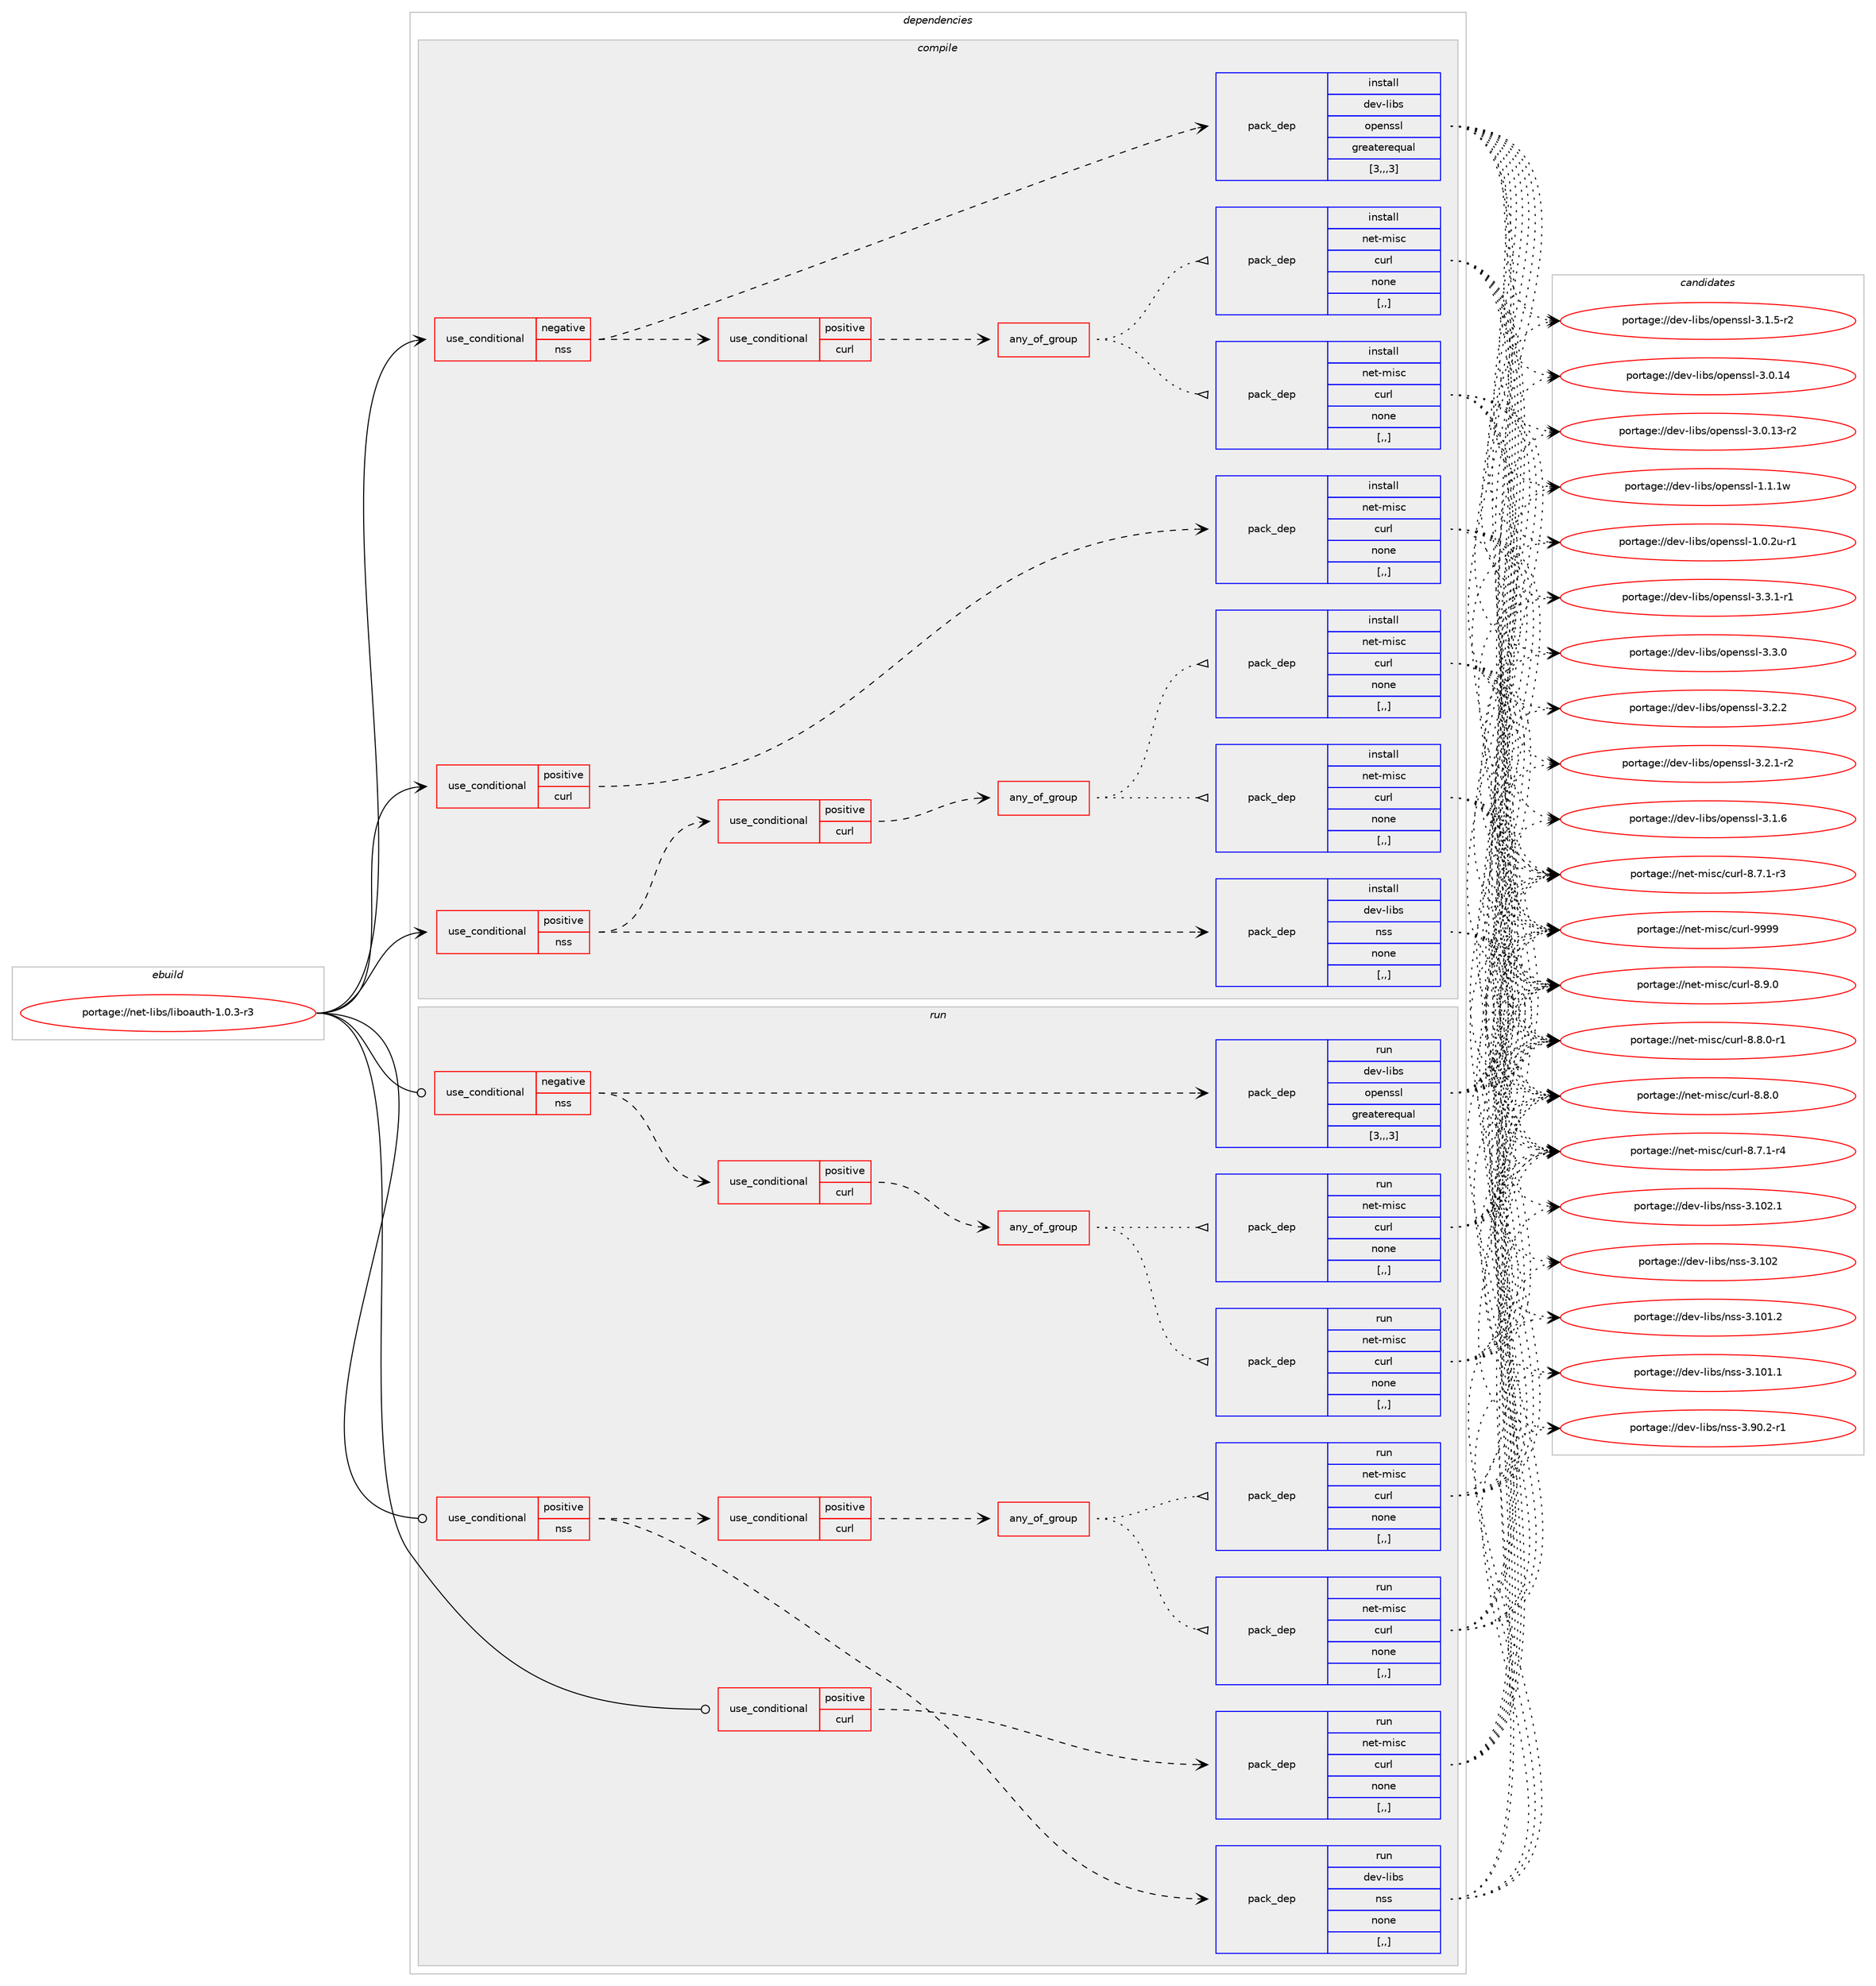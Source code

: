 digraph prolog {

# *************
# Graph options
# *************

newrank=true;
concentrate=true;
compound=true;
graph [rankdir=LR,fontname=Helvetica,fontsize=10,ranksep=1.5];#, ranksep=2.5, nodesep=0.2];
edge  [arrowhead=vee];
node  [fontname=Helvetica,fontsize=10];

# **********
# The ebuild
# **********

subgraph cluster_leftcol {
color=gray;
label=<<i>ebuild</i>>;
id [label="portage://net-libs/liboauth-1.0.3-r3", color=red, width=4, href="../net-libs/liboauth-1.0.3-r3.svg"];
}

# ****************
# The dependencies
# ****************

subgraph cluster_midcol {
color=gray;
label=<<i>dependencies</i>>;
subgraph cluster_compile {
fillcolor="#eeeeee";
style=filled;
label=<<i>compile</i>>;
subgraph cond93693 {
dependency359549 [label=<<TABLE BORDER="0" CELLBORDER="1" CELLSPACING="0" CELLPADDING="4"><TR><TD ROWSPAN="3" CELLPADDING="10">use_conditional</TD></TR><TR><TD>negative</TD></TR><TR><TD>nss</TD></TR></TABLE>>, shape=none, color=red];
subgraph pack263206 {
dependency359550 [label=<<TABLE BORDER="0" CELLBORDER="1" CELLSPACING="0" CELLPADDING="4" WIDTH="220"><TR><TD ROWSPAN="6" CELLPADDING="30">pack_dep</TD></TR><TR><TD WIDTH="110">install</TD></TR><TR><TD>dev-libs</TD></TR><TR><TD>openssl</TD></TR><TR><TD>greaterequal</TD></TR><TR><TD>[3,,,3]</TD></TR></TABLE>>, shape=none, color=blue];
}
dependency359549:e -> dependency359550:w [weight=20,style="dashed",arrowhead="vee"];
subgraph cond93694 {
dependency359551 [label=<<TABLE BORDER="0" CELLBORDER="1" CELLSPACING="0" CELLPADDING="4"><TR><TD ROWSPAN="3" CELLPADDING="10">use_conditional</TD></TR><TR><TD>positive</TD></TR><TR><TD>curl</TD></TR></TABLE>>, shape=none, color=red];
subgraph any2461 {
dependency359552 [label=<<TABLE BORDER="0" CELLBORDER="1" CELLSPACING="0" CELLPADDING="4"><TR><TD CELLPADDING="10">any_of_group</TD></TR></TABLE>>, shape=none, color=red];subgraph pack263207 {
dependency359553 [label=<<TABLE BORDER="0" CELLBORDER="1" CELLSPACING="0" CELLPADDING="4" WIDTH="220"><TR><TD ROWSPAN="6" CELLPADDING="30">pack_dep</TD></TR><TR><TD WIDTH="110">install</TD></TR><TR><TD>net-misc</TD></TR><TR><TD>curl</TD></TR><TR><TD>none</TD></TR><TR><TD>[,,]</TD></TR></TABLE>>, shape=none, color=blue];
}
dependency359552:e -> dependency359553:w [weight=20,style="dotted",arrowhead="oinv"];
subgraph pack263208 {
dependency359554 [label=<<TABLE BORDER="0" CELLBORDER="1" CELLSPACING="0" CELLPADDING="4" WIDTH="220"><TR><TD ROWSPAN="6" CELLPADDING="30">pack_dep</TD></TR><TR><TD WIDTH="110">install</TD></TR><TR><TD>net-misc</TD></TR><TR><TD>curl</TD></TR><TR><TD>none</TD></TR><TR><TD>[,,]</TD></TR></TABLE>>, shape=none, color=blue];
}
dependency359552:e -> dependency359554:w [weight=20,style="dotted",arrowhead="oinv"];
}
dependency359551:e -> dependency359552:w [weight=20,style="dashed",arrowhead="vee"];
}
dependency359549:e -> dependency359551:w [weight=20,style="dashed",arrowhead="vee"];
}
id:e -> dependency359549:w [weight=20,style="solid",arrowhead="vee"];
subgraph cond93695 {
dependency359555 [label=<<TABLE BORDER="0" CELLBORDER="1" CELLSPACING="0" CELLPADDING="4"><TR><TD ROWSPAN="3" CELLPADDING="10">use_conditional</TD></TR><TR><TD>positive</TD></TR><TR><TD>curl</TD></TR></TABLE>>, shape=none, color=red];
subgraph pack263209 {
dependency359556 [label=<<TABLE BORDER="0" CELLBORDER="1" CELLSPACING="0" CELLPADDING="4" WIDTH="220"><TR><TD ROWSPAN="6" CELLPADDING="30">pack_dep</TD></TR><TR><TD WIDTH="110">install</TD></TR><TR><TD>net-misc</TD></TR><TR><TD>curl</TD></TR><TR><TD>none</TD></TR><TR><TD>[,,]</TD></TR></TABLE>>, shape=none, color=blue];
}
dependency359555:e -> dependency359556:w [weight=20,style="dashed",arrowhead="vee"];
}
id:e -> dependency359555:w [weight=20,style="solid",arrowhead="vee"];
subgraph cond93696 {
dependency359557 [label=<<TABLE BORDER="0" CELLBORDER="1" CELLSPACING="0" CELLPADDING="4"><TR><TD ROWSPAN="3" CELLPADDING="10">use_conditional</TD></TR><TR><TD>positive</TD></TR><TR><TD>nss</TD></TR></TABLE>>, shape=none, color=red];
subgraph pack263210 {
dependency359558 [label=<<TABLE BORDER="0" CELLBORDER="1" CELLSPACING="0" CELLPADDING="4" WIDTH="220"><TR><TD ROWSPAN="6" CELLPADDING="30">pack_dep</TD></TR><TR><TD WIDTH="110">install</TD></TR><TR><TD>dev-libs</TD></TR><TR><TD>nss</TD></TR><TR><TD>none</TD></TR><TR><TD>[,,]</TD></TR></TABLE>>, shape=none, color=blue];
}
dependency359557:e -> dependency359558:w [weight=20,style="dashed",arrowhead="vee"];
subgraph cond93697 {
dependency359559 [label=<<TABLE BORDER="0" CELLBORDER="1" CELLSPACING="0" CELLPADDING="4"><TR><TD ROWSPAN="3" CELLPADDING="10">use_conditional</TD></TR><TR><TD>positive</TD></TR><TR><TD>curl</TD></TR></TABLE>>, shape=none, color=red];
subgraph any2462 {
dependency359560 [label=<<TABLE BORDER="0" CELLBORDER="1" CELLSPACING="0" CELLPADDING="4"><TR><TD CELLPADDING="10">any_of_group</TD></TR></TABLE>>, shape=none, color=red];subgraph pack263211 {
dependency359561 [label=<<TABLE BORDER="0" CELLBORDER="1" CELLSPACING="0" CELLPADDING="4" WIDTH="220"><TR><TD ROWSPAN="6" CELLPADDING="30">pack_dep</TD></TR><TR><TD WIDTH="110">install</TD></TR><TR><TD>net-misc</TD></TR><TR><TD>curl</TD></TR><TR><TD>none</TD></TR><TR><TD>[,,]</TD></TR></TABLE>>, shape=none, color=blue];
}
dependency359560:e -> dependency359561:w [weight=20,style="dotted",arrowhead="oinv"];
subgraph pack263212 {
dependency359562 [label=<<TABLE BORDER="0" CELLBORDER="1" CELLSPACING="0" CELLPADDING="4" WIDTH="220"><TR><TD ROWSPAN="6" CELLPADDING="30">pack_dep</TD></TR><TR><TD WIDTH="110">install</TD></TR><TR><TD>net-misc</TD></TR><TR><TD>curl</TD></TR><TR><TD>none</TD></TR><TR><TD>[,,]</TD></TR></TABLE>>, shape=none, color=blue];
}
dependency359560:e -> dependency359562:w [weight=20,style="dotted",arrowhead="oinv"];
}
dependency359559:e -> dependency359560:w [weight=20,style="dashed",arrowhead="vee"];
}
dependency359557:e -> dependency359559:w [weight=20,style="dashed",arrowhead="vee"];
}
id:e -> dependency359557:w [weight=20,style="solid",arrowhead="vee"];
}
subgraph cluster_compileandrun {
fillcolor="#eeeeee";
style=filled;
label=<<i>compile and run</i>>;
}
subgraph cluster_run {
fillcolor="#eeeeee";
style=filled;
label=<<i>run</i>>;
subgraph cond93698 {
dependency359563 [label=<<TABLE BORDER="0" CELLBORDER="1" CELLSPACING="0" CELLPADDING="4"><TR><TD ROWSPAN="3" CELLPADDING="10">use_conditional</TD></TR><TR><TD>negative</TD></TR><TR><TD>nss</TD></TR></TABLE>>, shape=none, color=red];
subgraph pack263213 {
dependency359564 [label=<<TABLE BORDER="0" CELLBORDER="1" CELLSPACING="0" CELLPADDING="4" WIDTH="220"><TR><TD ROWSPAN="6" CELLPADDING="30">pack_dep</TD></TR><TR><TD WIDTH="110">run</TD></TR><TR><TD>dev-libs</TD></TR><TR><TD>openssl</TD></TR><TR><TD>greaterequal</TD></TR><TR><TD>[3,,,3]</TD></TR></TABLE>>, shape=none, color=blue];
}
dependency359563:e -> dependency359564:w [weight=20,style="dashed",arrowhead="vee"];
subgraph cond93699 {
dependency359565 [label=<<TABLE BORDER="0" CELLBORDER="1" CELLSPACING="0" CELLPADDING="4"><TR><TD ROWSPAN="3" CELLPADDING="10">use_conditional</TD></TR><TR><TD>positive</TD></TR><TR><TD>curl</TD></TR></TABLE>>, shape=none, color=red];
subgraph any2463 {
dependency359566 [label=<<TABLE BORDER="0" CELLBORDER="1" CELLSPACING="0" CELLPADDING="4"><TR><TD CELLPADDING="10">any_of_group</TD></TR></TABLE>>, shape=none, color=red];subgraph pack263214 {
dependency359567 [label=<<TABLE BORDER="0" CELLBORDER="1" CELLSPACING="0" CELLPADDING="4" WIDTH="220"><TR><TD ROWSPAN="6" CELLPADDING="30">pack_dep</TD></TR><TR><TD WIDTH="110">run</TD></TR><TR><TD>net-misc</TD></TR><TR><TD>curl</TD></TR><TR><TD>none</TD></TR><TR><TD>[,,]</TD></TR></TABLE>>, shape=none, color=blue];
}
dependency359566:e -> dependency359567:w [weight=20,style="dotted",arrowhead="oinv"];
subgraph pack263215 {
dependency359568 [label=<<TABLE BORDER="0" CELLBORDER="1" CELLSPACING="0" CELLPADDING="4" WIDTH="220"><TR><TD ROWSPAN="6" CELLPADDING="30">pack_dep</TD></TR><TR><TD WIDTH="110">run</TD></TR><TR><TD>net-misc</TD></TR><TR><TD>curl</TD></TR><TR><TD>none</TD></TR><TR><TD>[,,]</TD></TR></TABLE>>, shape=none, color=blue];
}
dependency359566:e -> dependency359568:w [weight=20,style="dotted",arrowhead="oinv"];
}
dependency359565:e -> dependency359566:w [weight=20,style="dashed",arrowhead="vee"];
}
dependency359563:e -> dependency359565:w [weight=20,style="dashed",arrowhead="vee"];
}
id:e -> dependency359563:w [weight=20,style="solid",arrowhead="odot"];
subgraph cond93700 {
dependency359569 [label=<<TABLE BORDER="0" CELLBORDER="1" CELLSPACING="0" CELLPADDING="4"><TR><TD ROWSPAN="3" CELLPADDING="10">use_conditional</TD></TR><TR><TD>positive</TD></TR><TR><TD>curl</TD></TR></TABLE>>, shape=none, color=red];
subgraph pack263216 {
dependency359570 [label=<<TABLE BORDER="0" CELLBORDER="1" CELLSPACING="0" CELLPADDING="4" WIDTH="220"><TR><TD ROWSPAN="6" CELLPADDING="30">pack_dep</TD></TR><TR><TD WIDTH="110">run</TD></TR><TR><TD>net-misc</TD></TR><TR><TD>curl</TD></TR><TR><TD>none</TD></TR><TR><TD>[,,]</TD></TR></TABLE>>, shape=none, color=blue];
}
dependency359569:e -> dependency359570:w [weight=20,style="dashed",arrowhead="vee"];
}
id:e -> dependency359569:w [weight=20,style="solid",arrowhead="odot"];
subgraph cond93701 {
dependency359571 [label=<<TABLE BORDER="0" CELLBORDER="1" CELLSPACING="0" CELLPADDING="4"><TR><TD ROWSPAN="3" CELLPADDING="10">use_conditional</TD></TR><TR><TD>positive</TD></TR><TR><TD>nss</TD></TR></TABLE>>, shape=none, color=red];
subgraph pack263217 {
dependency359572 [label=<<TABLE BORDER="0" CELLBORDER="1" CELLSPACING="0" CELLPADDING="4" WIDTH="220"><TR><TD ROWSPAN="6" CELLPADDING="30">pack_dep</TD></TR><TR><TD WIDTH="110">run</TD></TR><TR><TD>dev-libs</TD></TR><TR><TD>nss</TD></TR><TR><TD>none</TD></TR><TR><TD>[,,]</TD></TR></TABLE>>, shape=none, color=blue];
}
dependency359571:e -> dependency359572:w [weight=20,style="dashed",arrowhead="vee"];
subgraph cond93702 {
dependency359573 [label=<<TABLE BORDER="0" CELLBORDER="1" CELLSPACING="0" CELLPADDING="4"><TR><TD ROWSPAN="3" CELLPADDING="10">use_conditional</TD></TR><TR><TD>positive</TD></TR><TR><TD>curl</TD></TR></TABLE>>, shape=none, color=red];
subgraph any2464 {
dependency359574 [label=<<TABLE BORDER="0" CELLBORDER="1" CELLSPACING="0" CELLPADDING="4"><TR><TD CELLPADDING="10">any_of_group</TD></TR></TABLE>>, shape=none, color=red];subgraph pack263218 {
dependency359575 [label=<<TABLE BORDER="0" CELLBORDER="1" CELLSPACING="0" CELLPADDING="4" WIDTH="220"><TR><TD ROWSPAN="6" CELLPADDING="30">pack_dep</TD></TR><TR><TD WIDTH="110">run</TD></TR><TR><TD>net-misc</TD></TR><TR><TD>curl</TD></TR><TR><TD>none</TD></TR><TR><TD>[,,]</TD></TR></TABLE>>, shape=none, color=blue];
}
dependency359574:e -> dependency359575:w [weight=20,style="dotted",arrowhead="oinv"];
subgraph pack263219 {
dependency359576 [label=<<TABLE BORDER="0" CELLBORDER="1" CELLSPACING="0" CELLPADDING="4" WIDTH="220"><TR><TD ROWSPAN="6" CELLPADDING="30">pack_dep</TD></TR><TR><TD WIDTH="110">run</TD></TR><TR><TD>net-misc</TD></TR><TR><TD>curl</TD></TR><TR><TD>none</TD></TR><TR><TD>[,,]</TD></TR></TABLE>>, shape=none, color=blue];
}
dependency359574:e -> dependency359576:w [weight=20,style="dotted",arrowhead="oinv"];
}
dependency359573:e -> dependency359574:w [weight=20,style="dashed",arrowhead="vee"];
}
dependency359571:e -> dependency359573:w [weight=20,style="dashed",arrowhead="vee"];
}
id:e -> dependency359571:w [weight=20,style="solid",arrowhead="odot"];
}
}

# **************
# The candidates
# **************

subgraph cluster_choices {
rank=same;
color=gray;
label=<<i>candidates</i>>;

subgraph choice263206 {
color=black;
nodesep=1;
choice1001011184510810598115471111121011101151151084551465146494511449 [label="portage://dev-libs/openssl-3.3.1-r1", color=red, width=4,href="../dev-libs/openssl-3.3.1-r1.svg"];
choice100101118451081059811547111112101110115115108455146514648 [label="portage://dev-libs/openssl-3.3.0", color=red, width=4,href="../dev-libs/openssl-3.3.0.svg"];
choice100101118451081059811547111112101110115115108455146504650 [label="portage://dev-libs/openssl-3.2.2", color=red, width=4,href="../dev-libs/openssl-3.2.2.svg"];
choice1001011184510810598115471111121011101151151084551465046494511450 [label="portage://dev-libs/openssl-3.2.1-r2", color=red, width=4,href="../dev-libs/openssl-3.2.1-r2.svg"];
choice100101118451081059811547111112101110115115108455146494654 [label="portage://dev-libs/openssl-3.1.6", color=red, width=4,href="../dev-libs/openssl-3.1.6.svg"];
choice1001011184510810598115471111121011101151151084551464946534511450 [label="portage://dev-libs/openssl-3.1.5-r2", color=red, width=4,href="../dev-libs/openssl-3.1.5-r2.svg"];
choice10010111845108105981154711111210111011511510845514648464952 [label="portage://dev-libs/openssl-3.0.14", color=red, width=4,href="../dev-libs/openssl-3.0.14.svg"];
choice100101118451081059811547111112101110115115108455146484649514511450 [label="portage://dev-libs/openssl-3.0.13-r2", color=red, width=4,href="../dev-libs/openssl-3.0.13-r2.svg"];
choice100101118451081059811547111112101110115115108454946494649119 [label="portage://dev-libs/openssl-1.1.1w", color=red, width=4,href="../dev-libs/openssl-1.1.1w.svg"];
choice1001011184510810598115471111121011101151151084549464846501174511449 [label="portage://dev-libs/openssl-1.0.2u-r1", color=red, width=4,href="../dev-libs/openssl-1.0.2u-r1.svg"];
dependency359550:e -> choice1001011184510810598115471111121011101151151084551465146494511449:w [style=dotted,weight="100"];
dependency359550:e -> choice100101118451081059811547111112101110115115108455146514648:w [style=dotted,weight="100"];
dependency359550:e -> choice100101118451081059811547111112101110115115108455146504650:w [style=dotted,weight="100"];
dependency359550:e -> choice1001011184510810598115471111121011101151151084551465046494511450:w [style=dotted,weight="100"];
dependency359550:e -> choice100101118451081059811547111112101110115115108455146494654:w [style=dotted,weight="100"];
dependency359550:e -> choice1001011184510810598115471111121011101151151084551464946534511450:w [style=dotted,weight="100"];
dependency359550:e -> choice10010111845108105981154711111210111011511510845514648464952:w [style=dotted,weight="100"];
dependency359550:e -> choice100101118451081059811547111112101110115115108455146484649514511450:w [style=dotted,weight="100"];
dependency359550:e -> choice100101118451081059811547111112101110115115108454946494649119:w [style=dotted,weight="100"];
dependency359550:e -> choice1001011184510810598115471111121011101151151084549464846501174511449:w [style=dotted,weight="100"];
}
subgraph choice263207 {
color=black;
nodesep=1;
choice110101116451091051159947991171141084557575757 [label="portage://net-misc/curl-9999", color=red, width=4,href="../net-misc/curl-9999.svg"];
choice11010111645109105115994799117114108455646574648 [label="portage://net-misc/curl-8.9.0", color=red, width=4,href="../net-misc/curl-8.9.0.svg"];
choice110101116451091051159947991171141084556465646484511449 [label="portage://net-misc/curl-8.8.0-r1", color=red, width=4,href="../net-misc/curl-8.8.0-r1.svg"];
choice11010111645109105115994799117114108455646564648 [label="portage://net-misc/curl-8.8.0", color=red, width=4,href="../net-misc/curl-8.8.0.svg"];
choice110101116451091051159947991171141084556465546494511452 [label="portage://net-misc/curl-8.7.1-r4", color=red, width=4,href="../net-misc/curl-8.7.1-r4.svg"];
choice110101116451091051159947991171141084556465546494511451 [label="portage://net-misc/curl-8.7.1-r3", color=red, width=4,href="../net-misc/curl-8.7.1-r3.svg"];
dependency359553:e -> choice110101116451091051159947991171141084557575757:w [style=dotted,weight="100"];
dependency359553:e -> choice11010111645109105115994799117114108455646574648:w [style=dotted,weight="100"];
dependency359553:e -> choice110101116451091051159947991171141084556465646484511449:w [style=dotted,weight="100"];
dependency359553:e -> choice11010111645109105115994799117114108455646564648:w [style=dotted,weight="100"];
dependency359553:e -> choice110101116451091051159947991171141084556465546494511452:w [style=dotted,weight="100"];
dependency359553:e -> choice110101116451091051159947991171141084556465546494511451:w [style=dotted,weight="100"];
}
subgraph choice263208 {
color=black;
nodesep=1;
choice110101116451091051159947991171141084557575757 [label="portage://net-misc/curl-9999", color=red, width=4,href="../net-misc/curl-9999.svg"];
choice11010111645109105115994799117114108455646574648 [label="portage://net-misc/curl-8.9.0", color=red, width=4,href="../net-misc/curl-8.9.0.svg"];
choice110101116451091051159947991171141084556465646484511449 [label="portage://net-misc/curl-8.8.0-r1", color=red, width=4,href="../net-misc/curl-8.8.0-r1.svg"];
choice11010111645109105115994799117114108455646564648 [label="portage://net-misc/curl-8.8.0", color=red, width=4,href="../net-misc/curl-8.8.0.svg"];
choice110101116451091051159947991171141084556465546494511452 [label="portage://net-misc/curl-8.7.1-r4", color=red, width=4,href="../net-misc/curl-8.7.1-r4.svg"];
choice110101116451091051159947991171141084556465546494511451 [label="portage://net-misc/curl-8.7.1-r3", color=red, width=4,href="../net-misc/curl-8.7.1-r3.svg"];
dependency359554:e -> choice110101116451091051159947991171141084557575757:w [style=dotted,weight="100"];
dependency359554:e -> choice11010111645109105115994799117114108455646574648:w [style=dotted,weight="100"];
dependency359554:e -> choice110101116451091051159947991171141084556465646484511449:w [style=dotted,weight="100"];
dependency359554:e -> choice11010111645109105115994799117114108455646564648:w [style=dotted,weight="100"];
dependency359554:e -> choice110101116451091051159947991171141084556465546494511452:w [style=dotted,weight="100"];
dependency359554:e -> choice110101116451091051159947991171141084556465546494511451:w [style=dotted,weight="100"];
}
subgraph choice263209 {
color=black;
nodesep=1;
choice110101116451091051159947991171141084557575757 [label="portage://net-misc/curl-9999", color=red, width=4,href="../net-misc/curl-9999.svg"];
choice11010111645109105115994799117114108455646574648 [label="portage://net-misc/curl-8.9.0", color=red, width=4,href="../net-misc/curl-8.9.0.svg"];
choice110101116451091051159947991171141084556465646484511449 [label="portage://net-misc/curl-8.8.0-r1", color=red, width=4,href="../net-misc/curl-8.8.0-r1.svg"];
choice11010111645109105115994799117114108455646564648 [label="portage://net-misc/curl-8.8.0", color=red, width=4,href="../net-misc/curl-8.8.0.svg"];
choice110101116451091051159947991171141084556465546494511452 [label="portage://net-misc/curl-8.7.1-r4", color=red, width=4,href="../net-misc/curl-8.7.1-r4.svg"];
choice110101116451091051159947991171141084556465546494511451 [label="portage://net-misc/curl-8.7.1-r3", color=red, width=4,href="../net-misc/curl-8.7.1-r3.svg"];
dependency359556:e -> choice110101116451091051159947991171141084557575757:w [style=dotted,weight="100"];
dependency359556:e -> choice11010111645109105115994799117114108455646574648:w [style=dotted,weight="100"];
dependency359556:e -> choice110101116451091051159947991171141084556465646484511449:w [style=dotted,weight="100"];
dependency359556:e -> choice11010111645109105115994799117114108455646564648:w [style=dotted,weight="100"];
dependency359556:e -> choice110101116451091051159947991171141084556465546494511452:w [style=dotted,weight="100"];
dependency359556:e -> choice110101116451091051159947991171141084556465546494511451:w [style=dotted,weight="100"];
}
subgraph choice263210 {
color=black;
nodesep=1;
choice1001011184510810598115471101151154551464948504649 [label="portage://dev-libs/nss-3.102.1", color=red, width=4,href="../dev-libs/nss-3.102.1.svg"];
choice100101118451081059811547110115115455146494850 [label="portage://dev-libs/nss-3.102", color=red, width=4,href="../dev-libs/nss-3.102.svg"];
choice1001011184510810598115471101151154551464948494650 [label="portage://dev-libs/nss-3.101.2", color=red, width=4,href="../dev-libs/nss-3.101.2.svg"];
choice1001011184510810598115471101151154551464948494649 [label="portage://dev-libs/nss-3.101.1", color=red, width=4,href="../dev-libs/nss-3.101.1.svg"];
choice100101118451081059811547110115115455146574846504511449 [label="portage://dev-libs/nss-3.90.2-r1", color=red, width=4,href="../dev-libs/nss-3.90.2-r1.svg"];
dependency359558:e -> choice1001011184510810598115471101151154551464948504649:w [style=dotted,weight="100"];
dependency359558:e -> choice100101118451081059811547110115115455146494850:w [style=dotted,weight="100"];
dependency359558:e -> choice1001011184510810598115471101151154551464948494650:w [style=dotted,weight="100"];
dependency359558:e -> choice1001011184510810598115471101151154551464948494649:w [style=dotted,weight="100"];
dependency359558:e -> choice100101118451081059811547110115115455146574846504511449:w [style=dotted,weight="100"];
}
subgraph choice263211 {
color=black;
nodesep=1;
choice110101116451091051159947991171141084557575757 [label="portage://net-misc/curl-9999", color=red, width=4,href="../net-misc/curl-9999.svg"];
choice11010111645109105115994799117114108455646574648 [label="portage://net-misc/curl-8.9.0", color=red, width=4,href="../net-misc/curl-8.9.0.svg"];
choice110101116451091051159947991171141084556465646484511449 [label="portage://net-misc/curl-8.8.0-r1", color=red, width=4,href="../net-misc/curl-8.8.0-r1.svg"];
choice11010111645109105115994799117114108455646564648 [label="portage://net-misc/curl-8.8.0", color=red, width=4,href="../net-misc/curl-8.8.0.svg"];
choice110101116451091051159947991171141084556465546494511452 [label="portage://net-misc/curl-8.7.1-r4", color=red, width=4,href="../net-misc/curl-8.7.1-r4.svg"];
choice110101116451091051159947991171141084556465546494511451 [label="portage://net-misc/curl-8.7.1-r3", color=red, width=4,href="../net-misc/curl-8.7.1-r3.svg"];
dependency359561:e -> choice110101116451091051159947991171141084557575757:w [style=dotted,weight="100"];
dependency359561:e -> choice11010111645109105115994799117114108455646574648:w [style=dotted,weight="100"];
dependency359561:e -> choice110101116451091051159947991171141084556465646484511449:w [style=dotted,weight="100"];
dependency359561:e -> choice11010111645109105115994799117114108455646564648:w [style=dotted,weight="100"];
dependency359561:e -> choice110101116451091051159947991171141084556465546494511452:w [style=dotted,weight="100"];
dependency359561:e -> choice110101116451091051159947991171141084556465546494511451:w [style=dotted,weight="100"];
}
subgraph choice263212 {
color=black;
nodesep=1;
choice110101116451091051159947991171141084557575757 [label="portage://net-misc/curl-9999", color=red, width=4,href="../net-misc/curl-9999.svg"];
choice11010111645109105115994799117114108455646574648 [label="portage://net-misc/curl-8.9.0", color=red, width=4,href="../net-misc/curl-8.9.0.svg"];
choice110101116451091051159947991171141084556465646484511449 [label="portage://net-misc/curl-8.8.0-r1", color=red, width=4,href="../net-misc/curl-8.8.0-r1.svg"];
choice11010111645109105115994799117114108455646564648 [label="portage://net-misc/curl-8.8.0", color=red, width=4,href="../net-misc/curl-8.8.0.svg"];
choice110101116451091051159947991171141084556465546494511452 [label="portage://net-misc/curl-8.7.1-r4", color=red, width=4,href="../net-misc/curl-8.7.1-r4.svg"];
choice110101116451091051159947991171141084556465546494511451 [label="portage://net-misc/curl-8.7.1-r3", color=red, width=4,href="../net-misc/curl-8.7.1-r3.svg"];
dependency359562:e -> choice110101116451091051159947991171141084557575757:w [style=dotted,weight="100"];
dependency359562:e -> choice11010111645109105115994799117114108455646574648:w [style=dotted,weight="100"];
dependency359562:e -> choice110101116451091051159947991171141084556465646484511449:w [style=dotted,weight="100"];
dependency359562:e -> choice11010111645109105115994799117114108455646564648:w [style=dotted,weight="100"];
dependency359562:e -> choice110101116451091051159947991171141084556465546494511452:w [style=dotted,weight="100"];
dependency359562:e -> choice110101116451091051159947991171141084556465546494511451:w [style=dotted,weight="100"];
}
subgraph choice263213 {
color=black;
nodesep=1;
choice1001011184510810598115471111121011101151151084551465146494511449 [label="portage://dev-libs/openssl-3.3.1-r1", color=red, width=4,href="../dev-libs/openssl-3.3.1-r1.svg"];
choice100101118451081059811547111112101110115115108455146514648 [label="portage://dev-libs/openssl-3.3.0", color=red, width=4,href="../dev-libs/openssl-3.3.0.svg"];
choice100101118451081059811547111112101110115115108455146504650 [label="portage://dev-libs/openssl-3.2.2", color=red, width=4,href="../dev-libs/openssl-3.2.2.svg"];
choice1001011184510810598115471111121011101151151084551465046494511450 [label="portage://dev-libs/openssl-3.2.1-r2", color=red, width=4,href="../dev-libs/openssl-3.2.1-r2.svg"];
choice100101118451081059811547111112101110115115108455146494654 [label="portage://dev-libs/openssl-3.1.6", color=red, width=4,href="../dev-libs/openssl-3.1.6.svg"];
choice1001011184510810598115471111121011101151151084551464946534511450 [label="portage://dev-libs/openssl-3.1.5-r2", color=red, width=4,href="../dev-libs/openssl-3.1.5-r2.svg"];
choice10010111845108105981154711111210111011511510845514648464952 [label="portage://dev-libs/openssl-3.0.14", color=red, width=4,href="../dev-libs/openssl-3.0.14.svg"];
choice100101118451081059811547111112101110115115108455146484649514511450 [label="portage://dev-libs/openssl-3.0.13-r2", color=red, width=4,href="../dev-libs/openssl-3.0.13-r2.svg"];
choice100101118451081059811547111112101110115115108454946494649119 [label="portage://dev-libs/openssl-1.1.1w", color=red, width=4,href="../dev-libs/openssl-1.1.1w.svg"];
choice1001011184510810598115471111121011101151151084549464846501174511449 [label="portage://dev-libs/openssl-1.0.2u-r1", color=red, width=4,href="../dev-libs/openssl-1.0.2u-r1.svg"];
dependency359564:e -> choice1001011184510810598115471111121011101151151084551465146494511449:w [style=dotted,weight="100"];
dependency359564:e -> choice100101118451081059811547111112101110115115108455146514648:w [style=dotted,weight="100"];
dependency359564:e -> choice100101118451081059811547111112101110115115108455146504650:w [style=dotted,weight="100"];
dependency359564:e -> choice1001011184510810598115471111121011101151151084551465046494511450:w [style=dotted,weight="100"];
dependency359564:e -> choice100101118451081059811547111112101110115115108455146494654:w [style=dotted,weight="100"];
dependency359564:e -> choice1001011184510810598115471111121011101151151084551464946534511450:w [style=dotted,weight="100"];
dependency359564:e -> choice10010111845108105981154711111210111011511510845514648464952:w [style=dotted,weight="100"];
dependency359564:e -> choice100101118451081059811547111112101110115115108455146484649514511450:w [style=dotted,weight="100"];
dependency359564:e -> choice100101118451081059811547111112101110115115108454946494649119:w [style=dotted,weight="100"];
dependency359564:e -> choice1001011184510810598115471111121011101151151084549464846501174511449:w [style=dotted,weight="100"];
}
subgraph choice263214 {
color=black;
nodesep=1;
choice110101116451091051159947991171141084557575757 [label="portage://net-misc/curl-9999", color=red, width=4,href="../net-misc/curl-9999.svg"];
choice11010111645109105115994799117114108455646574648 [label="portage://net-misc/curl-8.9.0", color=red, width=4,href="../net-misc/curl-8.9.0.svg"];
choice110101116451091051159947991171141084556465646484511449 [label="portage://net-misc/curl-8.8.0-r1", color=red, width=4,href="../net-misc/curl-8.8.0-r1.svg"];
choice11010111645109105115994799117114108455646564648 [label="portage://net-misc/curl-8.8.0", color=red, width=4,href="../net-misc/curl-8.8.0.svg"];
choice110101116451091051159947991171141084556465546494511452 [label="portage://net-misc/curl-8.7.1-r4", color=red, width=4,href="../net-misc/curl-8.7.1-r4.svg"];
choice110101116451091051159947991171141084556465546494511451 [label="portage://net-misc/curl-8.7.1-r3", color=red, width=4,href="../net-misc/curl-8.7.1-r3.svg"];
dependency359567:e -> choice110101116451091051159947991171141084557575757:w [style=dotted,weight="100"];
dependency359567:e -> choice11010111645109105115994799117114108455646574648:w [style=dotted,weight="100"];
dependency359567:e -> choice110101116451091051159947991171141084556465646484511449:w [style=dotted,weight="100"];
dependency359567:e -> choice11010111645109105115994799117114108455646564648:w [style=dotted,weight="100"];
dependency359567:e -> choice110101116451091051159947991171141084556465546494511452:w [style=dotted,weight="100"];
dependency359567:e -> choice110101116451091051159947991171141084556465546494511451:w [style=dotted,weight="100"];
}
subgraph choice263215 {
color=black;
nodesep=1;
choice110101116451091051159947991171141084557575757 [label="portage://net-misc/curl-9999", color=red, width=4,href="../net-misc/curl-9999.svg"];
choice11010111645109105115994799117114108455646574648 [label="portage://net-misc/curl-8.9.0", color=red, width=4,href="../net-misc/curl-8.9.0.svg"];
choice110101116451091051159947991171141084556465646484511449 [label="portage://net-misc/curl-8.8.0-r1", color=red, width=4,href="../net-misc/curl-8.8.0-r1.svg"];
choice11010111645109105115994799117114108455646564648 [label="portage://net-misc/curl-8.8.0", color=red, width=4,href="../net-misc/curl-8.8.0.svg"];
choice110101116451091051159947991171141084556465546494511452 [label="portage://net-misc/curl-8.7.1-r4", color=red, width=4,href="../net-misc/curl-8.7.1-r4.svg"];
choice110101116451091051159947991171141084556465546494511451 [label="portage://net-misc/curl-8.7.1-r3", color=red, width=4,href="../net-misc/curl-8.7.1-r3.svg"];
dependency359568:e -> choice110101116451091051159947991171141084557575757:w [style=dotted,weight="100"];
dependency359568:e -> choice11010111645109105115994799117114108455646574648:w [style=dotted,weight="100"];
dependency359568:e -> choice110101116451091051159947991171141084556465646484511449:w [style=dotted,weight="100"];
dependency359568:e -> choice11010111645109105115994799117114108455646564648:w [style=dotted,weight="100"];
dependency359568:e -> choice110101116451091051159947991171141084556465546494511452:w [style=dotted,weight="100"];
dependency359568:e -> choice110101116451091051159947991171141084556465546494511451:w [style=dotted,weight="100"];
}
subgraph choice263216 {
color=black;
nodesep=1;
choice110101116451091051159947991171141084557575757 [label="portage://net-misc/curl-9999", color=red, width=4,href="../net-misc/curl-9999.svg"];
choice11010111645109105115994799117114108455646574648 [label="portage://net-misc/curl-8.9.0", color=red, width=4,href="../net-misc/curl-8.9.0.svg"];
choice110101116451091051159947991171141084556465646484511449 [label="portage://net-misc/curl-8.8.0-r1", color=red, width=4,href="../net-misc/curl-8.8.0-r1.svg"];
choice11010111645109105115994799117114108455646564648 [label="portage://net-misc/curl-8.8.0", color=red, width=4,href="../net-misc/curl-8.8.0.svg"];
choice110101116451091051159947991171141084556465546494511452 [label="portage://net-misc/curl-8.7.1-r4", color=red, width=4,href="../net-misc/curl-8.7.1-r4.svg"];
choice110101116451091051159947991171141084556465546494511451 [label="portage://net-misc/curl-8.7.1-r3", color=red, width=4,href="../net-misc/curl-8.7.1-r3.svg"];
dependency359570:e -> choice110101116451091051159947991171141084557575757:w [style=dotted,weight="100"];
dependency359570:e -> choice11010111645109105115994799117114108455646574648:w [style=dotted,weight="100"];
dependency359570:e -> choice110101116451091051159947991171141084556465646484511449:w [style=dotted,weight="100"];
dependency359570:e -> choice11010111645109105115994799117114108455646564648:w [style=dotted,weight="100"];
dependency359570:e -> choice110101116451091051159947991171141084556465546494511452:w [style=dotted,weight="100"];
dependency359570:e -> choice110101116451091051159947991171141084556465546494511451:w [style=dotted,weight="100"];
}
subgraph choice263217 {
color=black;
nodesep=1;
choice1001011184510810598115471101151154551464948504649 [label="portage://dev-libs/nss-3.102.1", color=red, width=4,href="../dev-libs/nss-3.102.1.svg"];
choice100101118451081059811547110115115455146494850 [label="portage://dev-libs/nss-3.102", color=red, width=4,href="../dev-libs/nss-3.102.svg"];
choice1001011184510810598115471101151154551464948494650 [label="portage://dev-libs/nss-3.101.2", color=red, width=4,href="../dev-libs/nss-3.101.2.svg"];
choice1001011184510810598115471101151154551464948494649 [label="portage://dev-libs/nss-3.101.1", color=red, width=4,href="../dev-libs/nss-3.101.1.svg"];
choice100101118451081059811547110115115455146574846504511449 [label="portage://dev-libs/nss-3.90.2-r1", color=red, width=4,href="../dev-libs/nss-3.90.2-r1.svg"];
dependency359572:e -> choice1001011184510810598115471101151154551464948504649:w [style=dotted,weight="100"];
dependency359572:e -> choice100101118451081059811547110115115455146494850:w [style=dotted,weight="100"];
dependency359572:e -> choice1001011184510810598115471101151154551464948494650:w [style=dotted,weight="100"];
dependency359572:e -> choice1001011184510810598115471101151154551464948494649:w [style=dotted,weight="100"];
dependency359572:e -> choice100101118451081059811547110115115455146574846504511449:w [style=dotted,weight="100"];
}
subgraph choice263218 {
color=black;
nodesep=1;
choice110101116451091051159947991171141084557575757 [label="portage://net-misc/curl-9999", color=red, width=4,href="../net-misc/curl-9999.svg"];
choice11010111645109105115994799117114108455646574648 [label="portage://net-misc/curl-8.9.0", color=red, width=4,href="../net-misc/curl-8.9.0.svg"];
choice110101116451091051159947991171141084556465646484511449 [label="portage://net-misc/curl-8.8.0-r1", color=red, width=4,href="../net-misc/curl-8.8.0-r1.svg"];
choice11010111645109105115994799117114108455646564648 [label="portage://net-misc/curl-8.8.0", color=red, width=4,href="../net-misc/curl-8.8.0.svg"];
choice110101116451091051159947991171141084556465546494511452 [label="portage://net-misc/curl-8.7.1-r4", color=red, width=4,href="../net-misc/curl-8.7.1-r4.svg"];
choice110101116451091051159947991171141084556465546494511451 [label="portage://net-misc/curl-8.7.1-r3", color=red, width=4,href="../net-misc/curl-8.7.1-r3.svg"];
dependency359575:e -> choice110101116451091051159947991171141084557575757:w [style=dotted,weight="100"];
dependency359575:e -> choice11010111645109105115994799117114108455646574648:w [style=dotted,weight="100"];
dependency359575:e -> choice110101116451091051159947991171141084556465646484511449:w [style=dotted,weight="100"];
dependency359575:e -> choice11010111645109105115994799117114108455646564648:w [style=dotted,weight="100"];
dependency359575:e -> choice110101116451091051159947991171141084556465546494511452:w [style=dotted,weight="100"];
dependency359575:e -> choice110101116451091051159947991171141084556465546494511451:w [style=dotted,weight="100"];
}
subgraph choice263219 {
color=black;
nodesep=1;
choice110101116451091051159947991171141084557575757 [label="portage://net-misc/curl-9999", color=red, width=4,href="../net-misc/curl-9999.svg"];
choice11010111645109105115994799117114108455646574648 [label="portage://net-misc/curl-8.9.0", color=red, width=4,href="../net-misc/curl-8.9.0.svg"];
choice110101116451091051159947991171141084556465646484511449 [label="portage://net-misc/curl-8.8.0-r1", color=red, width=4,href="../net-misc/curl-8.8.0-r1.svg"];
choice11010111645109105115994799117114108455646564648 [label="portage://net-misc/curl-8.8.0", color=red, width=4,href="../net-misc/curl-8.8.0.svg"];
choice110101116451091051159947991171141084556465546494511452 [label="portage://net-misc/curl-8.7.1-r4", color=red, width=4,href="../net-misc/curl-8.7.1-r4.svg"];
choice110101116451091051159947991171141084556465546494511451 [label="portage://net-misc/curl-8.7.1-r3", color=red, width=4,href="../net-misc/curl-8.7.1-r3.svg"];
dependency359576:e -> choice110101116451091051159947991171141084557575757:w [style=dotted,weight="100"];
dependency359576:e -> choice11010111645109105115994799117114108455646574648:w [style=dotted,weight="100"];
dependency359576:e -> choice110101116451091051159947991171141084556465646484511449:w [style=dotted,weight="100"];
dependency359576:e -> choice11010111645109105115994799117114108455646564648:w [style=dotted,weight="100"];
dependency359576:e -> choice110101116451091051159947991171141084556465546494511452:w [style=dotted,weight="100"];
dependency359576:e -> choice110101116451091051159947991171141084556465546494511451:w [style=dotted,weight="100"];
}
}

}

